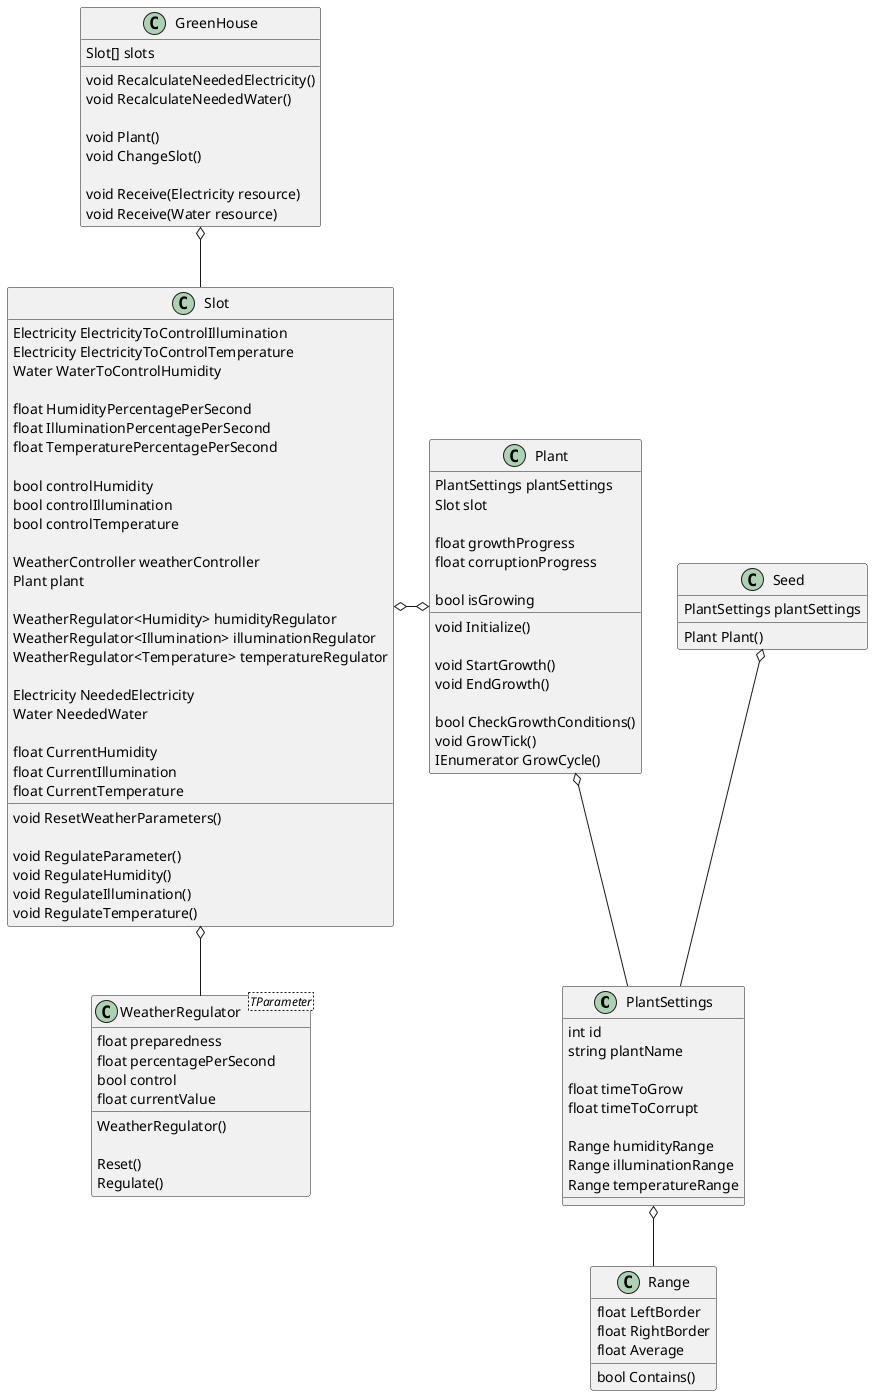 ﻿@startuml

class PlantSettings
{
    int id
    string plantName
    
    float timeToGrow
    float timeToCorrupt
    
    Range humidityRange
    Range illuminationRange
    Range temperatureRange
}
class Seed
{
    PlantSettings plantSettings
    
    Plant Plant()
}
class Plant
{
    PlantSettings plantSettings
    Slot slot
    
    float growthProgress
    float corruptionProgress
    
    bool isGrowing
    
    void Initialize()
    
    void StartGrowth()
    void EndGrowth()
    
    bool CheckGrowthConditions()
    void GrowTick()
    IEnumerator GrowCycle()
}
class Range
{
    float LeftBorder
    float RightBorder
    float Average
    
    bool Contains()
}
class Slot
{   
    Electricity ElectricityToControlIllumination
    Electricity ElectricityToControlTemperature
    Water WaterToControlHumidity
    
    float HumidityPercentagePerSecond
    float IlluminationPercentagePerSecond
    float TemperaturePercentagePerSecond
    
    bool controlHumidity
    bool controlIllumination
    bool controlTemperature

    WeatherController weatherController
    Plant plant
    
    WeatherRegulator<Humidity> humidityRegulator
    WeatherRegulator<Illumination> illuminationRegulator
    WeatherRegulator<Temperature> temperatureRegulator
    
    Electricity NeededElectricity
    Water NeededWater
    
    float CurrentHumidity
    float CurrentIllumination
    float CurrentTemperature
    
    void ResetWeatherParameters()
    
    void RegulateParameter()
    void RegulateHumidity()
    void RegulateIllumination()
    void RegulateTemperature()
}
class GreenHouse
{
    Slot[] slots
    
    void RecalculateNeededElectricity()
    void RecalculateNeededWater()
    
    void Plant()
    void ChangeSlot()
    
    void Receive(Electricity resource)
    void Receive(Water resource)
}
class WeatherRegulator<TParameter>
{
    float preparedness
    float percentagePerSecond
    bool control
    float currentValue
    
    WeatherRegulator()
    
    Reset()
    Regulate()
}

Seed o-- PlantSettings
Plant o-- PlantSettings
PlantSettings o-- Range
Slot o-o Plant
GreenHouse o-- Slot
Slot o-- WeatherRegulator

@enduml